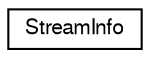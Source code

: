 digraph "Graphical Class Hierarchy"
{
  edge [fontname="FreeSans",fontsize="10",labelfontname="FreeSans",labelfontsize="10"];
  node [fontname="FreeSans",fontsize="10",shape=record];
  rankdir="LR";
  Node1 [label="StreamInfo",height=0.2,width=0.4,color="black", fillcolor="white", style="filled",URL="$struct_stream_info.html",tooltip="Basic metadata for a sample stream. "];
}

